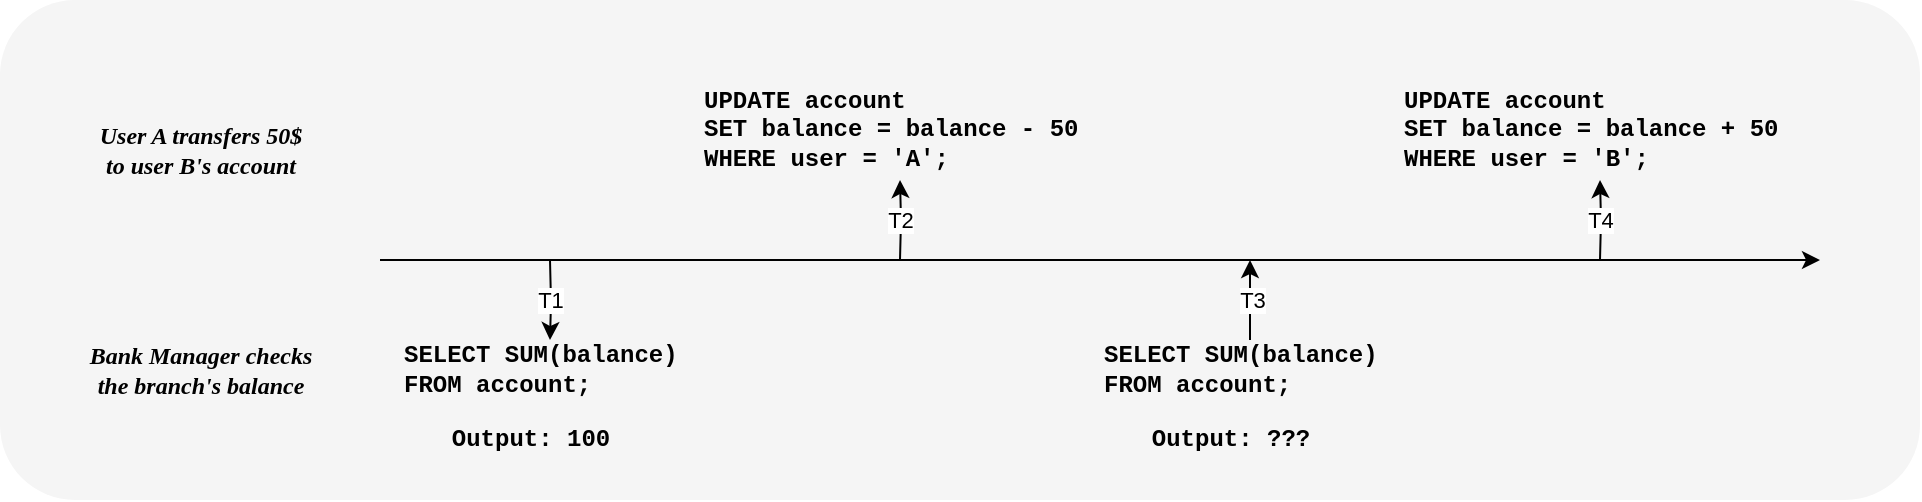 <mxfile>
    <diagram id="sZPlSUHNs4GKtM41t-qI" name="Page-1">
        <mxGraphModel dx="1004" dy="869" grid="1" gridSize="10" guides="1" tooltips="1" connect="1" arrows="1" fold="1" page="1" pageScale="1" pageWidth="100" pageHeight="100" math="0" shadow="0">
            <root>
                <mxCell id="0"/>
                <mxCell id="1" parent="0"/>
                <mxCell id="2" value="" style="rounded=1;whiteSpace=wrap;html=1;fillColor=#f5f5f5;fontColor=#333333;strokeColor=none;" parent="1" vertex="1">
                    <mxGeometry x="-280" y="-130" width="960" height="250" as="geometry"/>
                </mxCell>
                <mxCell id="cJOZtd-4wLvdw14M4_RI-1" value="" style="endArrow=classic;html=1;" parent="1" edge="1">
                    <mxGeometry width="50" height="50" relative="1" as="geometry">
                        <mxPoint x="-90" as="sourcePoint"/>
                        <mxPoint x="630" as="targetPoint"/>
                    </mxGeometry>
                </mxCell>
                <mxCell id="0ENL7S6P3rKB2Kh6RvPy-6" value="T2" style="edgeStyle=orthogonalEdgeStyle;rounded=0;orthogonalLoop=1;jettySize=auto;html=1;" parent="1" target="cJOZtd-4wLvdw14M4_RI-2" edge="1">
                    <mxGeometry relative="1" as="geometry">
                        <mxPoint x="170" as="sourcePoint"/>
                    </mxGeometry>
                </mxCell>
                <mxCell id="cJOZtd-4wLvdw14M4_RI-2" value="&lt;div&gt;UPDATE account&lt;/div&gt;&lt;div&gt;SET balance = balance - 50&lt;/div&gt;&lt;div&gt;WHERE user = 'A';&lt;br&gt;&lt;/div&gt;" style="text;html=1;align=left;verticalAlign=middle;resizable=0;points=[];autosize=1;strokeColor=none;fontFamily=Courier New;fontStyle=1" parent="1" vertex="1">
                    <mxGeometry x="70" y="-90" width="200" height="50" as="geometry"/>
                </mxCell>
                <mxCell id="0ENL7S6P3rKB2Kh6RvPy-7" value="T3" style="edgeStyle=orthogonalEdgeStyle;rounded=0;orthogonalLoop=1;jettySize=auto;html=1;" parent="1" source="cJOZtd-4wLvdw14M4_RI-3" edge="1">
                    <mxGeometry relative="1" as="geometry">
                        <mxPoint x="345" as="targetPoint"/>
                    </mxGeometry>
                </mxCell>
                <mxCell id="cJOZtd-4wLvdw14M4_RI-3" value="&lt;div&gt;SELECT SUM(balance)&lt;/div&gt;&lt;div&gt;FROM account;&lt;br&gt;&lt;/div&gt;" style="text;html=1;align=left;verticalAlign=middle;resizable=0;points=[];autosize=1;strokeColor=none;fontFamily=Courier New;fontStyle=1" parent="1" vertex="1">
                    <mxGeometry x="270" y="40" width="150" height="30" as="geometry"/>
                </mxCell>
                <mxCell id="0ENL7S6P3rKB2Kh6RvPy-8" value="T4" style="edgeStyle=orthogonalEdgeStyle;rounded=0;orthogonalLoop=1;jettySize=auto;html=1;" parent="1" target="cJOZtd-4wLvdw14M4_RI-4" edge="1">
                    <mxGeometry relative="1" as="geometry">
                        <mxPoint x="520" as="sourcePoint"/>
                    </mxGeometry>
                </mxCell>
                <mxCell id="cJOZtd-4wLvdw14M4_RI-4" value="&lt;div&gt;UPDATE account&lt;/div&gt;&lt;div&gt;SET balance = balance + 50&lt;/div&gt;&lt;div&gt;WHERE user = 'B';&lt;br&gt;&lt;/div&gt;" style="text;html=1;align=left;verticalAlign=middle;resizable=0;points=[];autosize=1;strokeColor=none;fontFamily=Courier New;fontStyle=1" parent="1" vertex="1">
                    <mxGeometry x="420" y="-90" width="200" height="50" as="geometry"/>
                </mxCell>
                <mxCell id="cJOZtd-4wLvdw14M4_RI-5" value="&lt;div&gt;User A &lt;i&gt;transfers 50$&lt;/i&gt;&lt;/div&gt;&lt;div&gt;&lt;i&gt;to&lt;/i&gt; user B&lt;i&gt;'s account&lt;/i&gt;&lt;/div&gt;" style="text;html=1;align=center;verticalAlign=middle;resizable=0;points=[];autosize=1;strokeColor=none;fontFamily=Lucida Console;fontStyle=3" parent="1" vertex="1">
                    <mxGeometry x="-255" y="-70" width="150" height="30" as="geometry"/>
                </mxCell>
                <mxCell id="cJOZtd-4wLvdw14M4_RI-6" value="&lt;div&gt;Bank Manager checks&lt;/div&gt;&lt;div&gt;the branch's balance&lt;/div&gt;" style="text;html=1;align=center;verticalAlign=middle;resizable=0;points=[];autosize=1;strokeColor=none;fontFamily=Lucida Console;fontStyle=3" parent="1" vertex="1">
                    <mxGeometry x="-260" y="40" width="160" height="30" as="geometry"/>
                </mxCell>
                <mxCell id="0ENL7S6P3rKB2Kh6RvPy-3" value="T1" style="edgeStyle=orthogonalEdgeStyle;rounded=0;orthogonalLoop=1;jettySize=auto;html=1;" parent="1" target="0ENL7S6P3rKB2Kh6RvPy-1" edge="1">
                    <mxGeometry relative="1" as="geometry">
                        <mxPoint x="-5" as="sourcePoint"/>
                    </mxGeometry>
                </mxCell>
                <mxCell id="0ENL7S6P3rKB2Kh6RvPy-1" value="&lt;div&gt;SELECT SUM(balance)&lt;/div&gt;&lt;div&gt;FROM account;&lt;br&gt;&lt;/div&gt;" style="text;html=1;align=left;verticalAlign=middle;resizable=0;points=[];autosize=1;strokeColor=none;fontFamily=Courier New;fontStyle=1" parent="1" vertex="1">
                    <mxGeometry x="-80" y="40" width="150" height="30" as="geometry"/>
                </mxCell>
                <mxCell id="0ENL7S6P3rKB2Kh6RvPy-9" value="Output: 100" style="text;html=1;align=center;verticalAlign=middle;resizable=0;points=[];autosize=1;strokeColor=none;fontFamily=Courier New;fontStyle=1" parent="1" vertex="1">
                    <mxGeometry x="-60" y="80" width="90" height="20" as="geometry"/>
                </mxCell>
                <mxCell id="0ENL7S6P3rKB2Kh6RvPy-10" value="Output: ???" style="text;html=1;align=center;verticalAlign=middle;resizable=0;points=[];autosize=1;strokeColor=none;fontFamily=Courier New;fontStyle=1" parent="1" vertex="1">
                    <mxGeometry x="290" y="80" width="90" height="20" as="geometry"/>
                </mxCell>
            </root>
        </mxGraphModel>
    </diagram>
</mxfile>